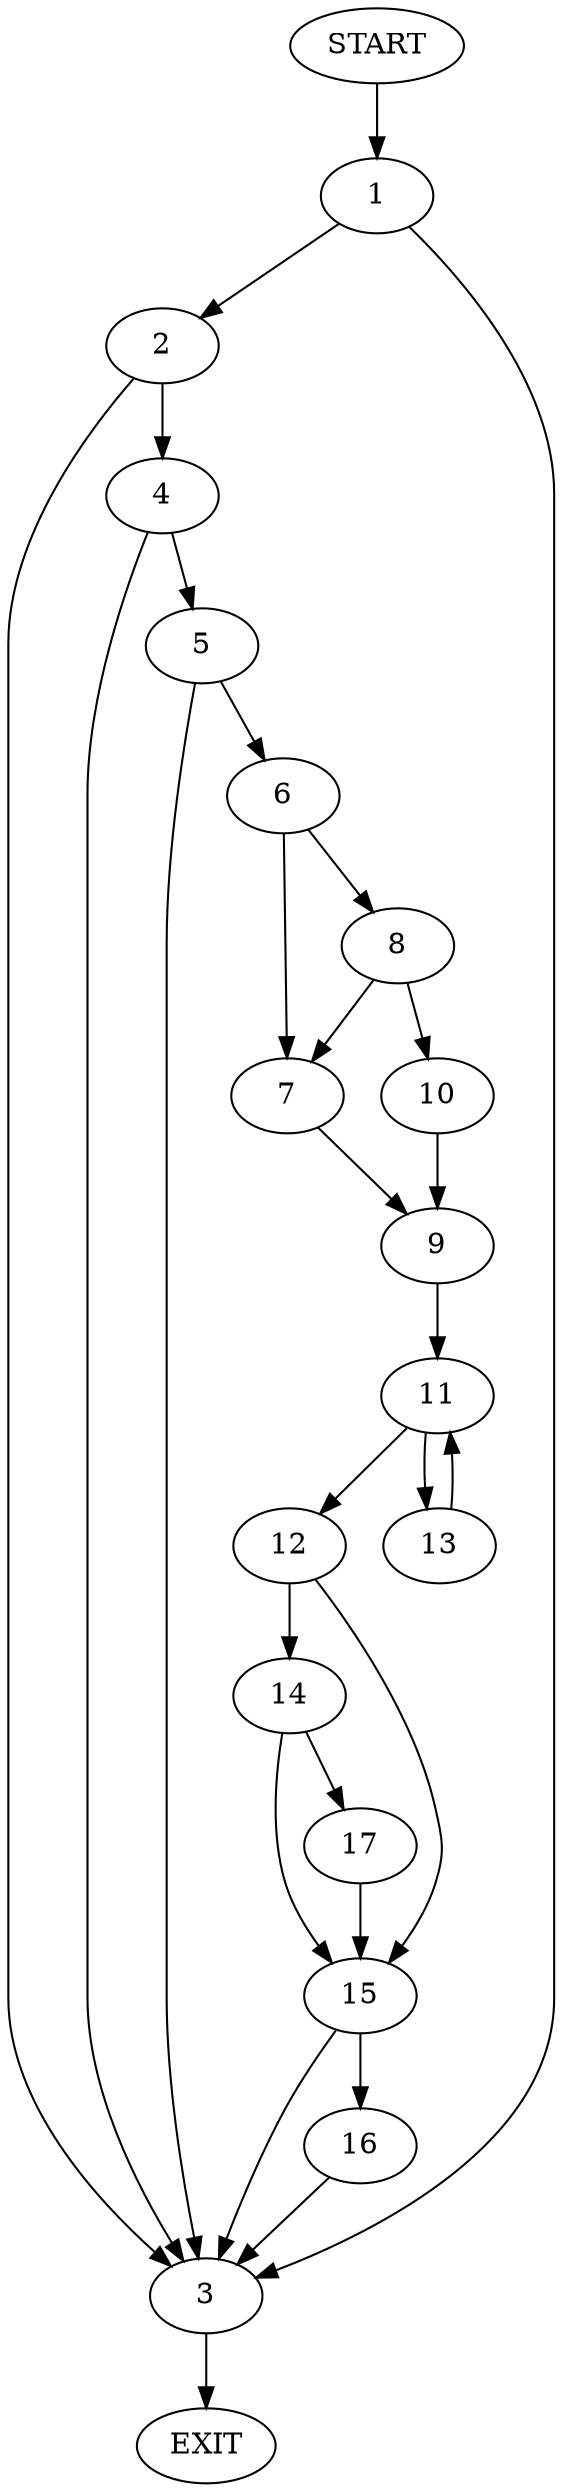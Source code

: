 digraph {
0 [label="START"]
18 [label="EXIT"]
0 -> 1
1 -> 2
1 -> 3
2 -> 4
2 -> 3
3 -> 18
4 -> 5
4 -> 3
5 -> 6
5 -> 3
6 -> 7
6 -> 8
7 -> 9
8 -> 10
8 -> 7
10 -> 9
9 -> 11
11 -> 12
11 -> 13
12 -> 14
12 -> 15
13 -> 11
15 -> 16
15 -> 3
14 -> 17
14 -> 15
17 -> 15
16 -> 3
}
